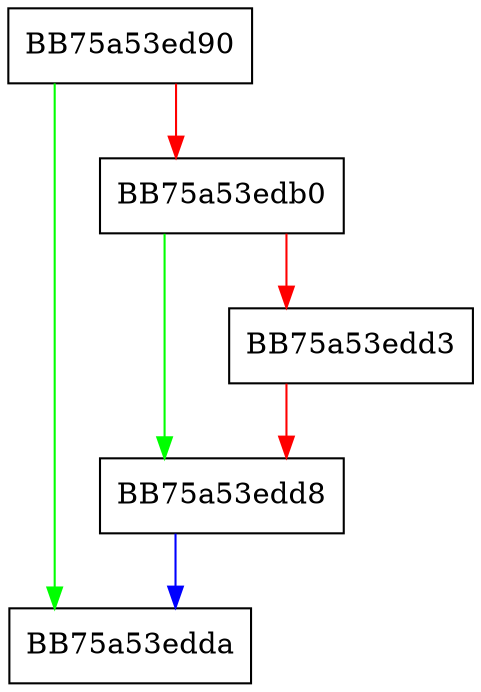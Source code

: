 digraph GetPEExports {
  node [shape="box"];
  graph [splines=ortho];
  BB75a53ed90 -> BB75a53edda [color="green"];
  BB75a53ed90 -> BB75a53edb0 [color="red"];
  BB75a53edb0 -> BB75a53edd8 [color="green"];
  BB75a53edb0 -> BB75a53edd3 [color="red"];
  BB75a53edd3 -> BB75a53edd8 [color="red"];
  BB75a53edd8 -> BB75a53edda [color="blue"];
}